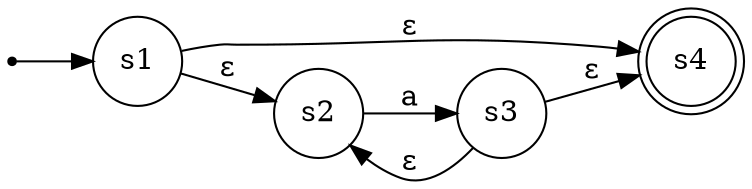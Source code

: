 digraph "Non Deterministic Finite Automata" {
	rankdir=LR
	node [shape=doublecircle]
	s4
	node [shape=circle]
	s1 -> s2 [label="ε"]
	s1 -> s4 [label="ε"]
	s3 -> s4 [label="ε"]
	s3 -> s2 [label="ε"]
	s2 -> s3 [label=a]
	node [shape=point]
	"" -> s1
}
